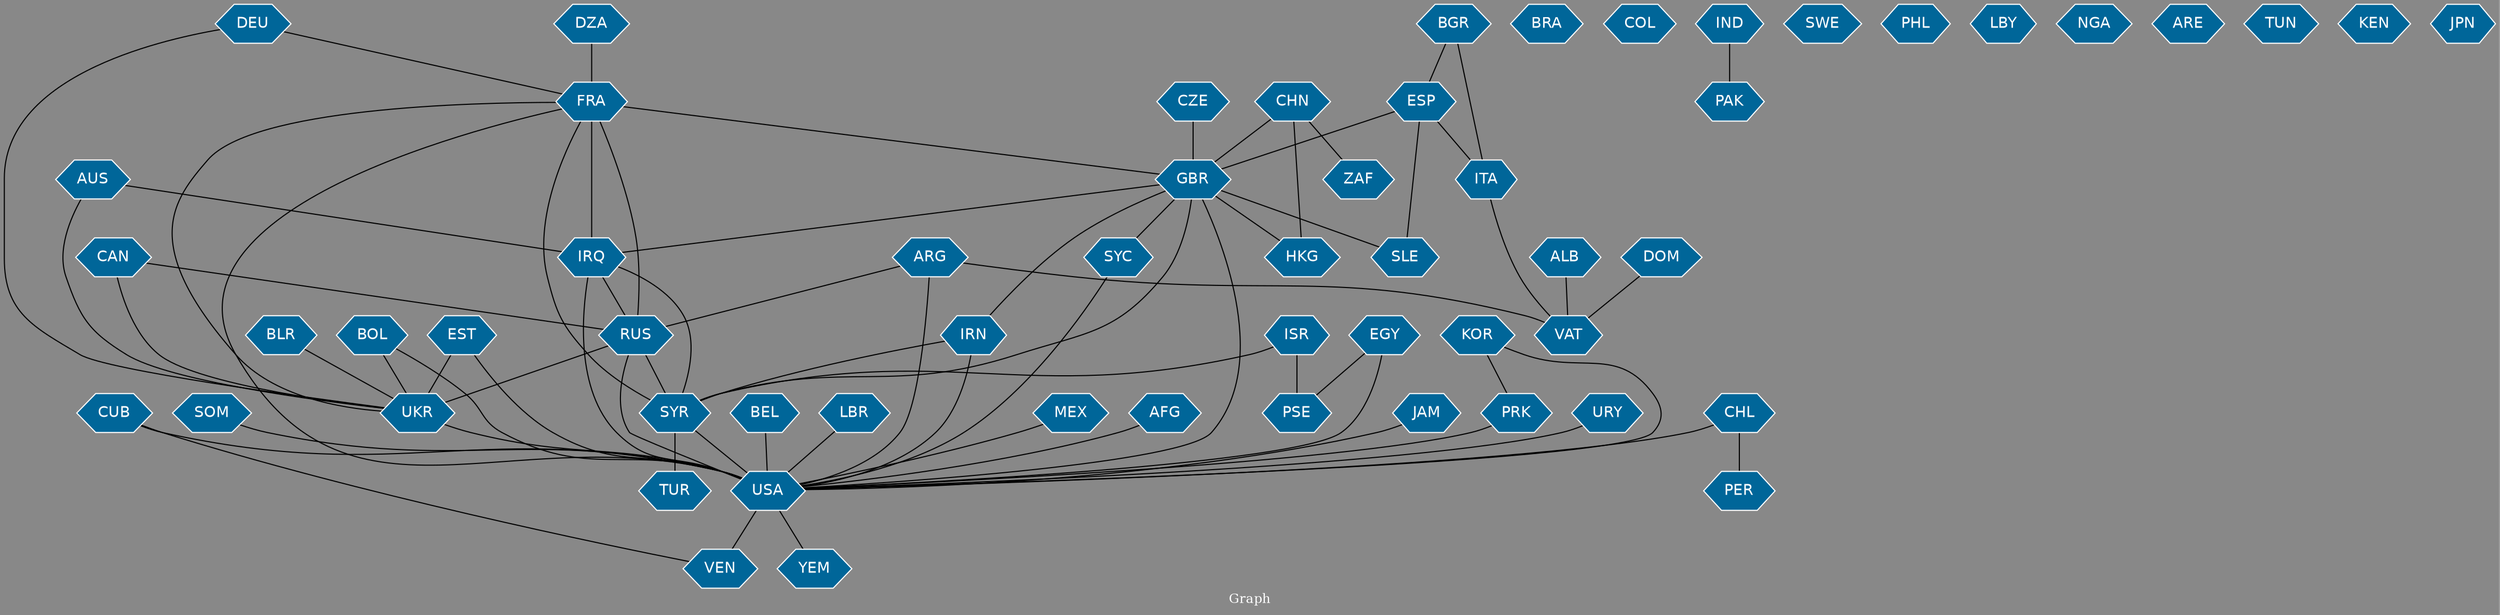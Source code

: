 // Countries together in item graph
graph {
	graph [bgcolor="#888888" fontcolor=white fontsize=12 label="Graph" outputorder=edgesfirst overlap=prism]
	node [color=white fillcolor="#006699" fontcolor=white fontname=Helvetica shape=hexagon style=filled]
	edge [arrowhead=open color=black fontcolor=white fontname=Courier fontsize=12]
		SOM [label=SOM]
		IRQ [label=IRQ]
		RUS [label=RUS]
		UKR [label=UKR]
		DEU [label=DEU]
		FRA [label=FRA]
		USA [label=USA]
		ARG [label=ARG]
		BGR [label=BGR]
		ESP [label=ESP]
		ITA [label=ITA]
		GBR [label=GBR]
		VAT [label=VAT]
		ISR [label=ISR]
		PSE [label=PSE]
		HKG [label=HKG]
		CHN [label=CHN]
		CUB [label=CUB]
		BRA [label=BRA]
		SYR [label=SYR]
		BEL [label=BEL]
		VEN [label=VEN]
		LBR [label=LBR]
		TUR [label=TUR]
		IRN [label=IRN]
		COL [label=COL]
		EGY [label=EGY]
		PAK [label=PAK]
		PRK [label=PRK]
		DZA [label=DZA]
		CHL [label=CHL]
		ALB [label=ALB]
		MEX [label=MEX]
		AFG [label=AFG]
		BOL [label=BOL]
		SWE [label=SWE]
		CAN [label=CAN]
		ZAF [label=ZAF]
		SLE [label=SLE]
		AUS [label=AUS]
		KOR [label=KOR]
		SYC [label=SYC]
		JAM [label=JAM]
		PER [label=PER]
		DOM [label=DOM]
		EST [label=EST]
		PHL [label=PHL]
		LBY [label=LBY]
		NGA [label=NGA]
		YEM [label=YEM]
		CZE [label=CZE]
		ARE [label=ARE]
		TUN [label=TUN]
		IND [label=IND]
		KEN [label=KEN]
		JPN [label=JPN]
		BLR [label=BLR]
		URY [label=URY]
			BOL -- UKR [weight=1]
			AUS -- UKR [weight=1]
			FRA -- USA [weight=1]
			SYR -- USA [weight=10]
			ESP -- ITA [weight=2]
			KOR -- PRK [weight=1]
			ISR -- PSE [weight=10]
			SYR -- TUR [weight=8]
			IND -- PAK [weight=1]
			CUB -- VEN [weight=1]
			FRA -- GBR [weight=1]
			KOR -- USA [weight=1]
			GBR -- SYC [weight=1]
			IRQ -- RUS [weight=1]
			CUB -- USA [weight=1]
			IRQ -- SYR [weight=4]
			BLR -- UKR [weight=1]
			ISR -- SYR [weight=1]
			EGY -- PSE [weight=2]
			CHN -- GBR [weight=2]
			ARG -- USA [weight=1]
			IRQ -- USA [weight=4]
			CAN -- UKR [weight=1]
			GBR -- IRN [weight=2]
			URY -- USA [weight=1]
			BGR -- ESP [weight=2]
			JAM -- USA [weight=2]
			FRA -- IRQ [weight=3]
			BGR -- ITA [weight=2]
			BEL -- USA [weight=1]
			GBR -- HKG [weight=2]
			DOM -- VAT [weight=1]
			BOL -- USA [weight=1]
			DEU -- FRA [weight=1]
			AUS -- IRQ [weight=1]
			DZA -- FRA [weight=2]
			AFG -- USA [weight=1]
			ARG -- RUS [weight=1]
			MEX -- USA [weight=3]
			CAN -- RUS [weight=1]
			ARG -- VAT [weight=2]
			EGY -- USA [weight=2]
			GBR -- SLE [weight=1]
			USA -- YEM [weight=1]
			ITA -- VAT [weight=1]
			RUS -- USA [weight=5]
			SOM -- USA [weight=1]
			DEU -- UKR [weight=1]
			RUS -- UKR [weight=22]
			FRA -- SYR [weight=2]
			USA -- VEN [weight=2]
			LBR -- USA [weight=1]
			IRN -- USA [weight=2]
			CZE -- GBR [weight=1]
			ESP -- SLE [weight=1]
			CHN -- ZAF [weight=1]
			RUS -- SYR [weight=1]
			ESP -- GBR [weight=3]
			UKR -- USA [weight=1]
			FRA -- RUS [weight=2]
			SYC -- USA [weight=1]
			IRN -- SYR [weight=2]
			CHL -- USA [weight=1]
			PRK -- USA [weight=4]
			CHL -- PER [weight=3]
			FRA -- UKR [weight=1]
			GBR -- IRQ [weight=3]
			GBR -- USA [weight=3]
			EST -- USA [weight=1]
			EST -- UKR [weight=1]
			GBR -- SYR [weight=1]
			CHN -- HKG [weight=5]
			ALB -- VAT [weight=1]
}